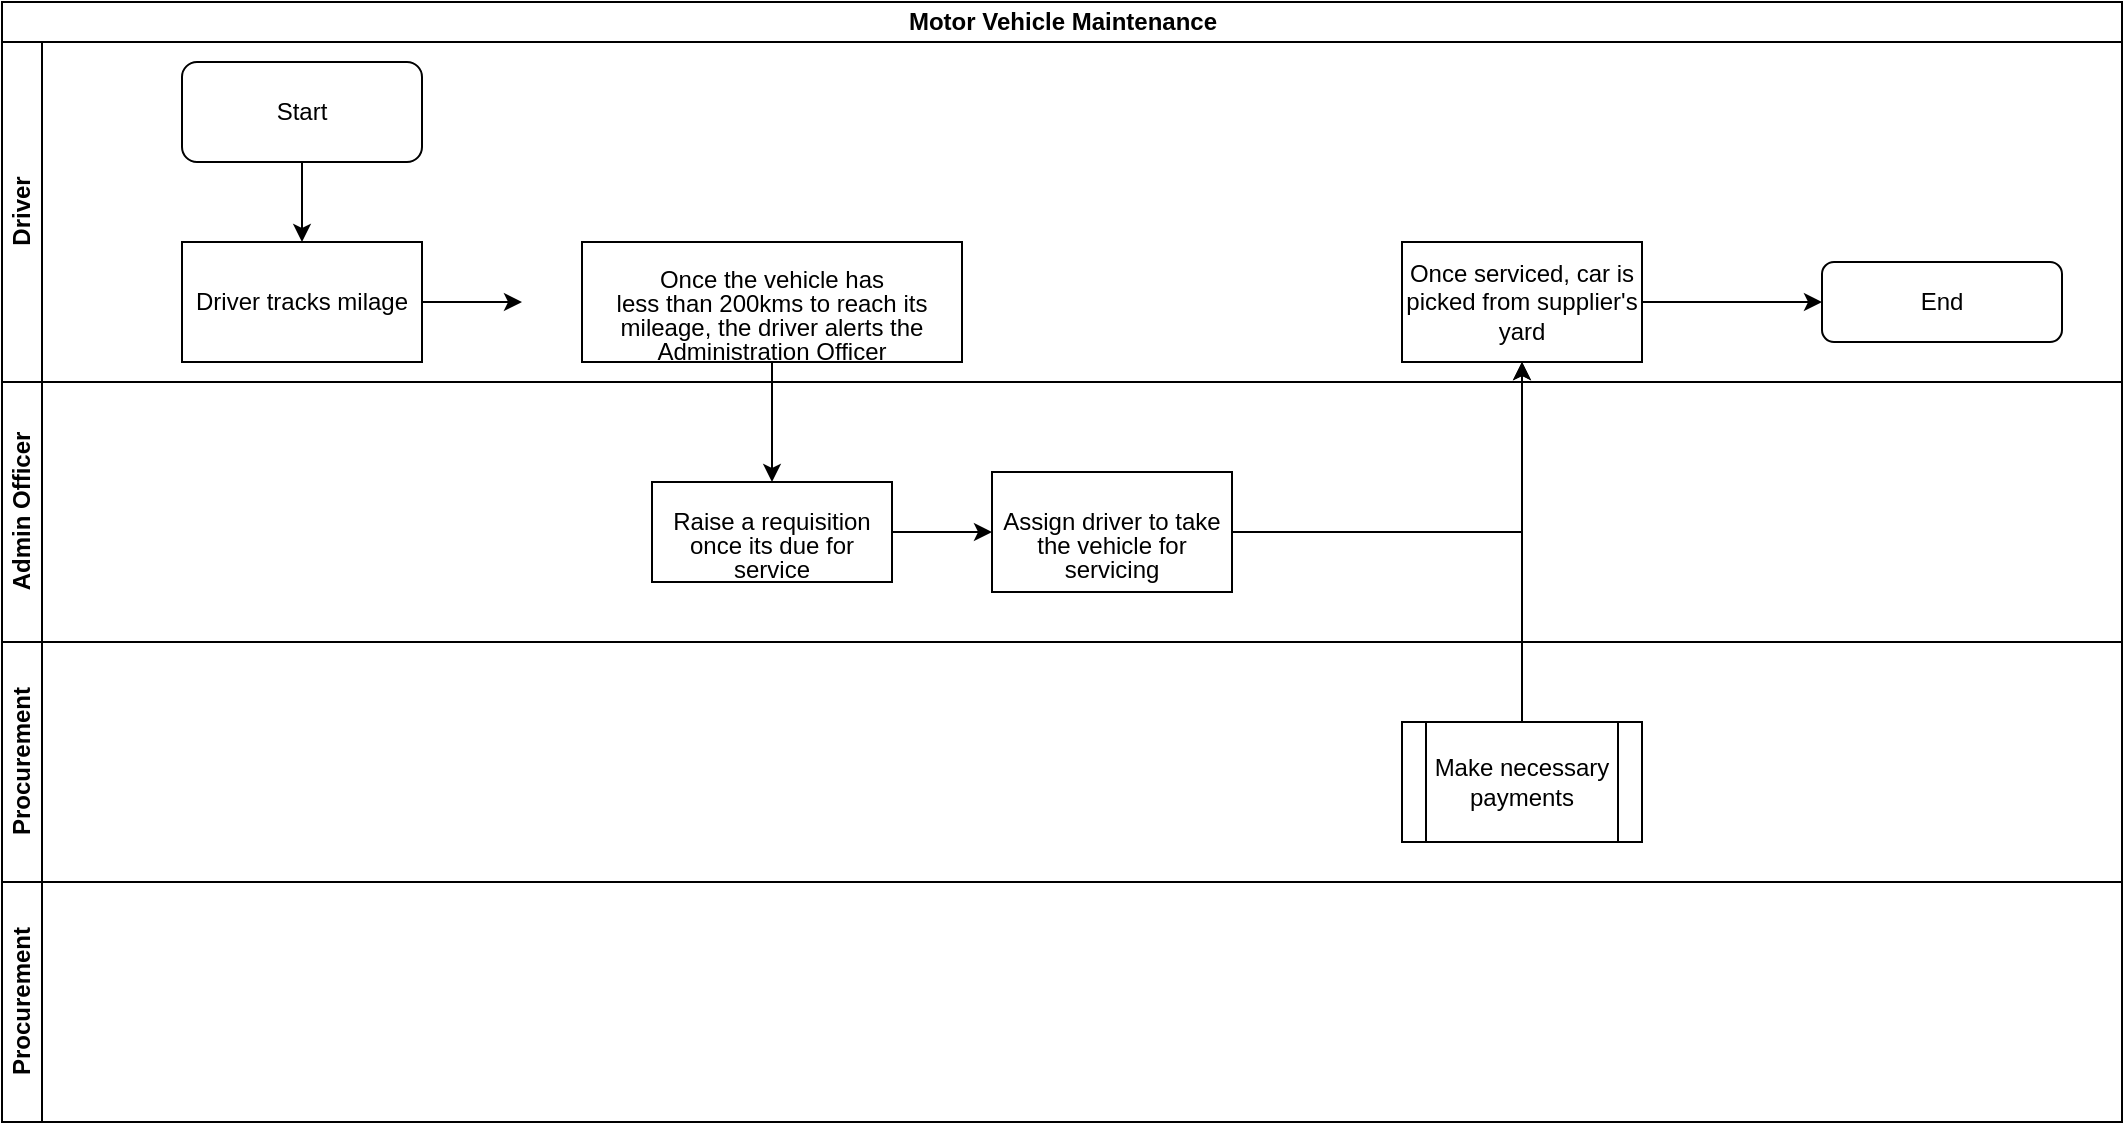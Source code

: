 <mxfile version="13.6.5" type="github">
  <diagram id="oWlylEBQviAWSe--g1H0" name="Page-1">
    <mxGraphModel dx="1038" dy="547" grid="1" gridSize="10" guides="1" tooltips="1" connect="1" arrows="1" fold="1" page="1" pageScale="1" pageWidth="1169" pageHeight="827" math="0" shadow="0">
      <root>
        <mxCell id="0" />
        <mxCell id="1" parent="0" />
        <mxCell id="MVTkKGIkpf2VvX0Fy_1I-11" value="" style="edgeStyle=orthogonalEdgeStyle;rounded=0;orthogonalLoop=1;jettySize=auto;html=1;" edge="1" parent="1" source="MVTkKGIkpf2VvX0Fy_1I-7">
          <mxGeometry relative="1" as="geometry">
            <mxPoint x="350" y="240" as="targetPoint" />
          </mxGeometry>
        </mxCell>
        <mxCell id="MVTkKGIkpf2VvX0Fy_1I-17" value="" style="edgeStyle=orthogonalEdgeStyle;rounded=0;orthogonalLoop=1;jettySize=auto;html=1;" edge="1" parent="1" source="MVTkKGIkpf2VvX0Fy_1I-14" target="MVTkKGIkpf2VvX0Fy_1I-16">
          <mxGeometry relative="1" as="geometry" />
        </mxCell>
        <mxCell id="MVTkKGIkpf2VvX0Fy_1I-14" value="&lt;br/&gt;&lt;p style=&quot;margin-bottom: 0in ; line-height: 100%&quot;&gt;Assign driver to take the vehicle for servicing&lt;/p&gt;&lt;br/&gt;" style="whiteSpace=wrap;html=1;rounded=0;" vertex="1" parent="1">
          <mxGeometry x="585" y="325" width="120" height="60" as="geometry" />
        </mxCell>
        <mxCell id="MVTkKGIkpf2VvX0Fy_1I-15" value="" style="edgeStyle=orthogonalEdgeStyle;rounded=0;orthogonalLoop=1;jettySize=auto;html=1;" edge="1" parent="1" source="MVTkKGIkpf2VvX0Fy_1I-12" target="MVTkKGIkpf2VvX0Fy_1I-14">
          <mxGeometry relative="1" as="geometry" />
        </mxCell>
        <mxCell id="MVTkKGIkpf2VvX0Fy_1I-1" value="Motor Vehicle Maintenance" style="swimlane;html=1;childLayout=stackLayout;resizeParent=1;resizeParentMax=0;horizontal=1;startSize=20;horizontalStack=0;" vertex="1" parent="1">
          <mxGeometry x="90" y="90" width="1060" height="560" as="geometry" />
        </mxCell>
        <mxCell id="MVTkKGIkpf2VvX0Fy_1I-2" value="Driver" style="swimlane;html=1;startSize=20;horizontal=0;" vertex="1" parent="MVTkKGIkpf2VvX0Fy_1I-1">
          <mxGeometry y="20" width="1060" height="170" as="geometry" />
        </mxCell>
        <mxCell id="MVTkKGIkpf2VvX0Fy_1I-6" value="Start" style="rounded=1;whiteSpace=wrap;html=1;" vertex="1" parent="MVTkKGIkpf2VvX0Fy_1I-2">
          <mxGeometry x="90" y="10" width="120" height="50" as="geometry" />
        </mxCell>
        <mxCell id="MVTkKGIkpf2VvX0Fy_1I-16" value="Once serviced, car is picked from supplier&#39;s yard" style="whiteSpace=wrap;html=1;rounded=0;" vertex="1" parent="MVTkKGIkpf2VvX0Fy_1I-2">
          <mxGeometry x="700" y="100" width="120" height="60" as="geometry" />
        </mxCell>
        <mxCell id="MVTkKGIkpf2VvX0Fy_1I-9" value="&lt;br/&gt;&lt;p style=&quot;margin-bottom: 0in ; line-height: 100%&quot;&gt;Once the vehicle has&lt;br/&gt;less than 200kms to reach its mileage, the driver alerts the&lt;br/&gt;Administration Officer&lt;/p&gt;&lt;br/&gt;" style="rounded=0;whiteSpace=wrap;html=1;" vertex="1" parent="MVTkKGIkpf2VvX0Fy_1I-2">
          <mxGeometry x="290" y="100" width="190" height="60" as="geometry" />
        </mxCell>
        <mxCell id="MVTkKGIkpf2VvX0Fy_1I-7" value="Driver tracks milage" style="rounded=0;whiteSpace=wrap;html=1;" vertex="1" parent="MVTkKGIkpf2VvX0Fy_1I-2">
          <mxGeometry x="90" y="100" width="120" height="60" as="geometry" />
        </mxCell>
        <mxCell id="MVTkKGIkpf2VvX0Fy_1I-8" value="" style="endArrow=classic;html=1;exitX=0.5;exitY=1;exitDx=0;exitDy=0;" edge="1" parent="MVTkKGIkpf2VvX0Fy_1I-2" source="MVTkKGIkpf2VvX0Fy_1I-6" target="MVTkKGIkpf2VvX0Fy_1I-7">
          <mxGeometry width="50" height="50" relative="1" as="geometry">
            <mxPoint x="440" y="240" as="sourcePoint" />
            <mxPoint x="490" y="190" as="targetPoint" />
          </mxGeometry>
        </mxCell>
        <mxCell id="MVTkKGIkpf2VvX0Fy_1I-24" value="End" style="rounded=1;whiteSpace=wrap;html=1;" vertex="1" parent="MVTkKGIkpf2VvX0Fy_1I-2">
          <mxGeometry x="910" y="110" width="120" height="40" as="geometry" />
        </mxCell>
        <mxCell id="MVTkKGIkpf2VvX0Fy_1I-3" value="Admin Officer" style="swimlane;html=1;startSize=20;horizontal=0;" vertex="1" parent="MVTkKGIkpf2VvX0Fy_1I-1">
          <mxGeometry y="190" width="1060" height="130" as="geometry" />
        </mxCell>
        <mxCell id="MVTkKGIkpf2VvX0Fy_1I-12" value="&lt;br/&gt;&lt;p style=&quot;margin-bottom: 0in ; line-height: 100%&quot;&gt;Raise a requisition once its due for service&lt;/p&gt;&lt;br/&gt;" style="whiteSpace=wrap;html=1;rounded=0;" vertex="1" parent="MVTkKGIkpf2VvX0Fy_1I-3">
          <mxGeometry x="325" y="50" width="120" height="50" as="geometry" />
        </mxCell>
        <mxCell id="MVTkKGIkpf2VvX0Fy_1I-4" value="Procurement" style="swimlane;html=1;startSize=20;horizontal=0;" vertex="1" parent="MVTkKGIkpf2VvX0Fy_1I-1">
          <mxGeometry y="320" width="1060" height="120" as="geometry" />
        </mxCell>
        <mxCell id="MVTkKGIkpf2VvX0Fy_1I-21" value="Make necessary payments" style="shape=process;whiteSpace=wrap;html=1;backgroundOutline=1;" vertex="1" parent="MVTkKGIkpf2VvX0Fy_1I-4">
          <mxGeometry x="700" y="40" width="120" height="60" as="geometry" />
        </mxCell>
        <mxCell id="MVTkKGIkpf2VvX0Fy_1I-5" value="Procurement" style="swimlane;html=1;startSize=20;horizontal=0;" vertex="1" parent="MVTkKGIkpf2VvX0Fy_1I-1">
          <mxGeometry y="440" width="1060" height="120" as="geometry" />
        </mxCell>
        <mxCell id="MVTkKGIkpf2VvX0Fy_1I-13" value="" style="edgeStyle=orthogonalEdgeStyle;rounded=0;orthogonalLoop=1;jettySize=auto;html=1;" edge="1" parent="MVTkKGIkpf2VvX0Fy_1I-1" source="MVTkKGIkpf2VvX0Fy_1I-9" target="MVTkKGIkpf2VvX0Fy_1I-12">
          <mxGeometry relative="1" as="geometry" />
        </mxCell>
        <mxCell id="MVTkKGIkpf2VvX0Fy_1I-23" value="" style="edgeStyle=orthogonalEdgeStyle;rounded=0;orthogonalLoop=1;jettySize=auto;html=1;" edge="1" parent="MVTkKGIkpf2VvX0Fy_1I-1" source="MVTkKGIkpf2VvX0Fy_1I-21">
          <mxGeometry relative="1" as="geometry">
            <mxPoint x="760" y="180" as="targetPoint" />
          </mxGeometry>
        </mxCell>
        <mxCell id="MVTkKGIkpf2VvX0Fy_1I-26" value="" style="edgeStyle=orthogonalEdgeStyle;rounded=0;orthogonalLoop=1;jettySize=auto;html=1;" edge="1" parent="1" source="MVTkKGIkpf2VvX0Fy_1I-16">
          <mxGeometry relative="1" as="geometry">
            <mxPoint x="1000" y="240" as="targetPoint" />
          </mxGeometry>
        </mxCell>
      </root>
    </mxGraphModel>
  </diagram>
</mxfile>
